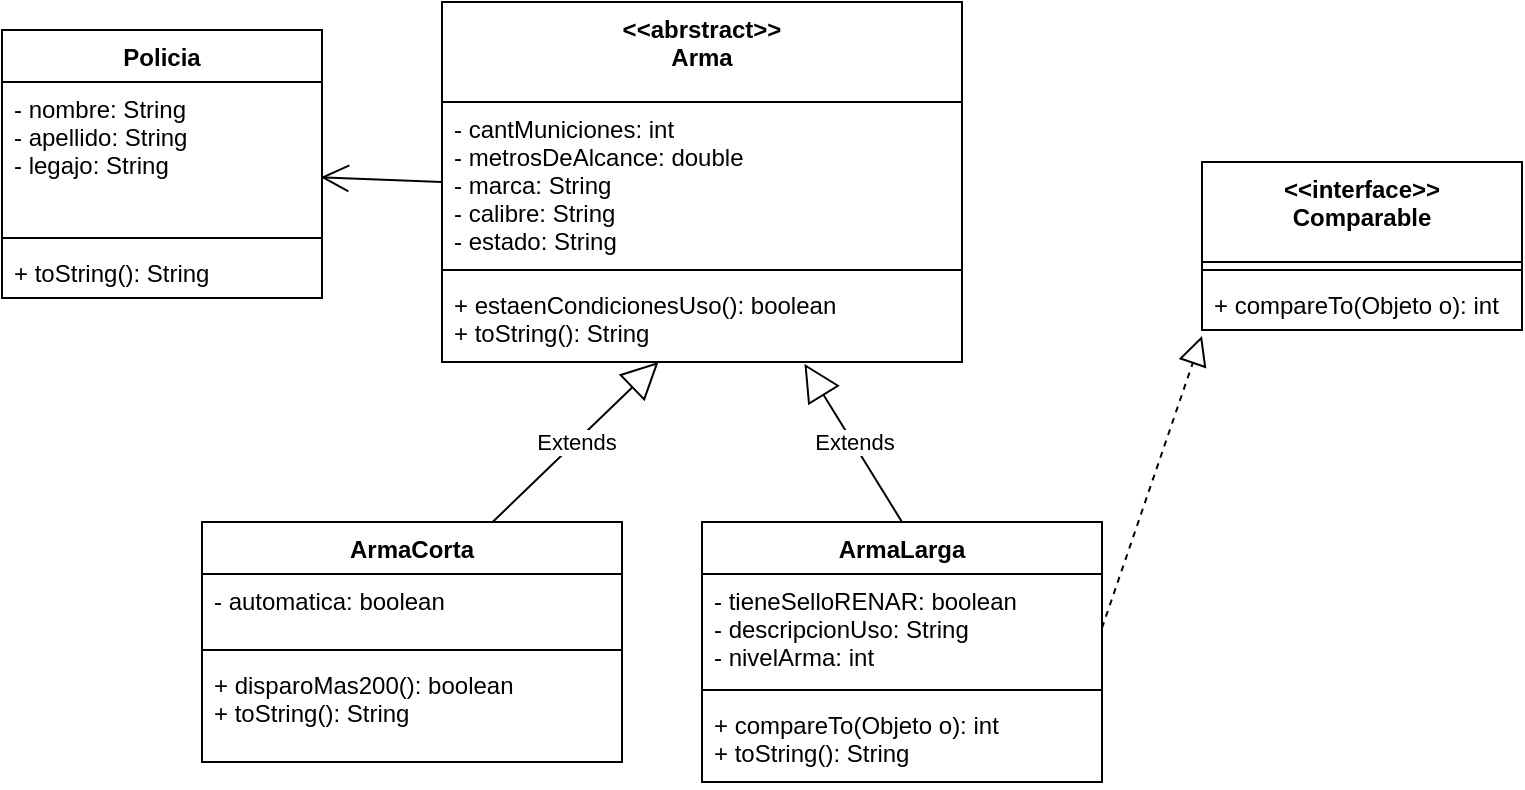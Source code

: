 <mxfile version="20.2.7" type="device"><diagram id="-AmMW42oOVx0QxaH2YX7" name="Página-1"><mxGraphModel dx="1246" dy="573" grid="1" gridSize="10" guides="1" tooltips="1" connect="1" arrows="1" fold="1" page="1" pageScale="1" pageWidth="827" pageHeight="1169" math="0" shadow="0"><root><mxCell id="0"/><mxCell id="1" parent="0"/><mxCell id="kdhh17b6H38txwWXK08d-1" value="Policia" style="swimlane;fontStyle=1;align=center;verticalAlign=top;childLayout=stackLayout;horizontal=1;startSize=26;horizontalStack=0;resizeParent=1;resizeParentMax=0;resizeLast=0;collapsible=1;marginBottom=0;" parent="1" vertex="1"><mxGeometry x="30" y="114" width="160" height="134" as="geometry"/></mxCell><mxCell id="kdhh17b6H38txwWXK08d-2" value="- nombre: String&#10;- apellido: String&#10;- legajo: String" style="text;strokeColor=none;fillColor=none;align=left;verticalAlign=top;spacingLeft=4;spacingRight=4;overflow=hidden;rotatable=0;points=[[0,0.5],[1,0.5]];portConstraint=eastwest;" parent="kdhh17b6H38txwWXK08d-1" vertex="1"><mxGeometry y="26" width="160" height="74" as="geometry"/></mxCell><mxCell id="kdhh17b6H38txwWXK08d-3" value="" style="line;strokeWidth=1;fillColor=none;align=left;verticalAlign=middle;spacingTop=-1;spacingLeft=3;spacingRight=3;rotatable=0;labelPosition=right;points=[];portConstraint=eastwest;" parent="kdhh17b6H38txwWXK08d-1" vertex="1"><mxGeometry y="100" width="160" height="8" as="geometry"/></mxCell><mxCell id="kdhh17b6H38txwWXK08d-4" value="+ toString(): String" style="text;strokeColor=none;fillColor=none;align=left;verticalAlign=top;spacingLeft=4;spacingRight=4;overflow=hidden;rotatable=0;points=[[0,0.5],[1,0.5]];portConstraint=eastwest;" parent="kdhh17b6H38txwWXK08d-1" vertex="1"><mxGeometry y="108" width="160" height="26" as="geometry"/></mxCell><mxCell id="kdhh17b6H38txwWXK08d-5" value="&lt;&lt;abrstract&gt;&gt;&#10;Arma&#10;" style="swimlane;fontStyle=1;align=center;verticalAlign=top;childLayout=stackLayout;horizontal=1;startSize=50;horizontalStack=0;resizeParent=1;resizeParentMax=0;resizeLast=0;collapsible=1;marginBottom=0;" parent="1" vertex="1"><mxGeometry x="250" y="100" width="260" height="180" as="geometry"/></mxCell><mxCell id="kdhh17b6H38txwWXK08d-6" value="- cantMuniciones: int&#10;- metrosDeAlcance: double&#10;- marca: String&#10;- calibre: String&#10;- estado: String" style="text;strokeColor=none;fillColor=none;align=left;verticalAlign=top;spacingLeft=4;spacingRight=4;overflow=hidden;rotatable=0;points=[[0,0.5],[1,0.5]];portConstraint=eastwest;" parent="kdhh17b6H38txwWXK08d-5" vertex="1"><mxGeometry y="50" width="260" height="80" as="geometry"/></mxCell><mxCell id="kdhh17b6H38txwWXK08d-7" value="" style="line;strokeWidth=1;fillColor=none;align=left;verticalAlign=middle;spacingTop=-1;spacingLeft=3;spacingRight=3;rotatable=0;labelPosition=right;points=[];portConstraint=eastwest;" parent="kdhh17b6H38txwWXK08d-5" vertex="1"><mxGeometry y="130" width="260" height="8" as="geometry"/></mxCell><mxCell id="kdhh17b6H38txwWXK08d-8" value="+ estaenCondicionesUso(): boolean&#10;+ toString(): String" style="text;strokeColor=none;fillColor=none;align=left;verticalAlign=top;spacingLeft=4;spacingRight=4;overflow=hidden;rotatable=0;points=[[0,0.5],[1,0.5]];portConstraint=eastwest;" parent="kdhh17b6H38txwWXK08d-5" vertex="1"><mxGeometry y="138" width="260" height="42" as="geometry"/></mxCell><mxCell id="kdhh17b6H38txwWXK08d-9" value="ArmaCorta" style="swimlane;fontStyle=1;align=center;verticalAlign=top;childLayout=stackLayout;horizontal=1;startSize=26;horizontalStack=0;resizeParent=1;resizeParentMax=0;resizeLast=0;collapsible=1;marginBottom=0;" parent="1" vertex="1"><mxGeometry x="130" y="360" width="210" height="120" as="geometry"/></mxCell><mxCell id="kdhh17b6H38txwWXK08d-10" value="- automatica: boolean" style="text;strokeColor=none;fillColor=none;align=left;verticalAlign=top;spacingLeft=4;spacingRight=4;overflow=hidden;rotatable=0;points=[[0,0.5],[1,0.5]];portConstraint=eastwest;" parent="kdhh17b6H38txwWXK08d-9" vertex="1"><mxGeometry y="26" width="210" height="34" as="geometry"/></mxCell><mxCell id="kdhh17b6H38txwWXK08d-11" value="" style="line;strokeWidth=1;fillColor=none;align=left;verticalAlign=middle;spacingTop=-1;spacingLeft=3;spacingRight=3;rotatable=0;labelPosition=right;points=[];portConstraint=eastwest;" parent="kdhh17b6H38txwWXK08d-9" vertex="1"><mxGeometry y="60" width="210" height="8" as="geometry"/></mxCell><mxCell id="kdhh17b6H38txwWXK08d-12" value="+ disparoMas200(): boolean&#10;+ toString(): String" style="text;strokeColor=none;fillColor=none;align=left;verticalAlign=top;spacingLeft=4;spacingRight=4;overflow=hidden;rotatable=0;points=[[0,0.5],[1,0.5]];portConstraint=eastwest;" parent="kdhh17b6H38txwWXK08d-9" vertex="1"><mxGeometry y="68" width="210" height="52" as="geometry"/></mxCell><mxCell id="kdhh17b6H38txwWXK08d-13" value="ArmaLarga" style="swimlane;fontStyle=1;align=center;verticalAlign=top;childLayout=stackLayout;horizontal=1;startSize=26;horizontalStack=0;resizeParent=1;resizeParentMax=0;resizeLast=0;collapsible=1;marginBottom=0;" parent="1" vertex="1"><mxGeometry x="380" y="360" width="200" height="130" as="geometry"/></mxCell><mxCell id="kdhh17b6H38txwWXK08d-14" value="- tieneSelloRENAR: boolean&#10;- descripcionUso: String&#10;- nivelArma: int" style="text;strokeColor=none;fillColor=none;align=left;verticalAlign=top;spacingLeft=4;spacingRight=4;overflow=hidden;rotatable=0;points=[[0,0.5],[1,0.5]];portConstraint=eastwest;" parent="kdhh17b6H38txwWXK08d-13" vertex="1"><mxGeometry y="26" width="200" height="54" as="geometry"/></mxCell><mxCell id="kdhh17b6H38txwWXK08d-15" value="" style="line;strokeWidth=1;fillColor=none;align=left;verticalAlign=middle;spacingTop=-1;spacingLeft=3;spacingRight=3;rotatable=0;labelPosition=right;points=[];portConstraint=eastwest;" parent="kdhh17b6H38txwWXK08d-13" vertex="1"><mxGeometry y="80" width="200" height="8" as="geometry"/></mxCell><mxCell id="kdhh17b6H38txwWXK08d-16" value="+ compareTo(Objeto o): int&#10;+ toString(): String" style="text;strokeColor=none;fillColor=none;align=left;verticalAlign=top;spacingLeft=4;spacingRight=4;overflow=hidden;rotatable=0;points=[[0,0.5],[1,0.5]];portConstraint=eastwest;" parent="kdhh17b6H38txwWXK08d-13" vertex="1"><mxGeometry y="88" width="200" height="42" as="geometry"/></mxCell><mxCell id="kdhh17b6H38txwWXK08d-17" value="" style="endArrow=open;endFill=1;endSize=12;html=1;rounded=0;exitX=0;exitY=0.5;exitDx=0;exitDy=0;entryX=0.996;entryY=0.644;entryDx=0;entryDy=0;entryPerimeter=0;" parent="1" source="kdhh17b6H38txwWXK08d-6" target="kdhh17b6H38txwWXK08d-2" edge="1"><mxGeometry width="160" relative="1" as="geometry"><mxPoint x="220" y="165" as="sourcePoint"/><mxPoint x="210" y="220" as="targetPoint"/></mxGeometry></mxCell><mxCell id="kdhh17b6H38txwWXK08d-19" value="Extends" style="endArrow=block;endSize=16;endFill=0;html=1;rounded=0;fontSize=11;exitX=0.692;exitY=0;exitDx=0;exitDy=0;exitPerimeter=0;" parent="1" source="kdhh17b6H38txwWXK08d-9" target="kdhh17b6H38txwWXK08d-8" edge="1"><mxGeometry width="160" relative="1" as="geometry"><mxPoint x="320" y="240" as="sourcePoint"/><mxPoint x="430" y="270" as="targetPoint"/></mxGeometry></mxCell><mxCell id="kdhh17b6H38txwWXK08d-20" value="Extends" style="endArrow=block;endSize=16;endFill=0;html=1;rounded=0;fontSize=11;exitX=0.5;exitY=0;exitDx=0;exitDy=0;entryX=0.697;entryY=1.022;entryDx=0;entryDy=0;entryPerimeter=0;" parent="1" source="kdhh17b6H38txwWXK08d-13" target="kdhh17b6H38txwWXK08d-8" edge="1"><mxGeometry width="160" relative="1" as="geometry"><mxPoint x="290.72" y="370" as="sourcePoint"/><mxPoint x="440" y="280" as="targetPoint"/></mxGeometry></mxCell><mxCell id="kdhh17b6H38txwWXK08d-21" value="&lt;&lt;interface&gt;&gt;&#10;Comparable" style="swimlane;fontStyle=1;align=center;verticalAlign=top;childLayout=stackLayout;horizontal=1;startSize=50;horizontalStack=0;resizeParent=1;resizeParentMax=0;resizeLast=0;collapsible=1;marginBottom=0;" parent="1" vertex="1"><mxGeometry x="630" y="180" width="160" height="84" as="geometry"/></mxCell><mxCell id="kdhh17b6H38txwWXK08d-23" value="" style="line;strokeWidth=1;fillColor=none;align=left;verticalAlign=middle;spacingTop=-1;spacingLeft=3;spacingRight=3;rotatable=0;labelPosition=right;points=[];portConstraint=eastwest;" parent="kdhh17b6H38txwWXK08d-21" vertex="1"><mxGeometry y="50" width="160" height="8" as="geometry"/></mxCell><mxCell id="kdhh17b6H38txwWXK08d-24" value="+ compareTo(Objeto o): int" style="text;strokeColor=none;fillColor=none;align=left;verticalAlign=top;spacingLeft=4;spacingRight=4;overflow=hidden;rotatable=0;points=[[0,0.5],[1,0.5]];portConstraint=eastwest;" parent="kdhh17b6H38txwWXK08d-21" vertex="1"><mxGeometry y="58" width="160" height="26" as="geometry"/></mxCell><mxCell id="kdhh17b6H38txwWXK08d-25" value="" style="endArrow=block;dashed=1;endFill=0;endSize=12;html=1;rounded=0;fontSize=11;exitX=1;exitY=0.5;exitDx=0;exitDy=0;entryX=0;entryY=0.5;entryDx=0;entryDy=0;" parent="1" source="kdhh17b6H38txwWXK08d-14" edge="1"><mxGeometry width="160" relative="1" as="geometry"><mxPoint x="330" y="260" as="sourcePoint"/><mxPoint x="630" y="267" as="targetPoint"/></mxGeometry></mxCell></root></mxGraphModel></diagram></mxfile>